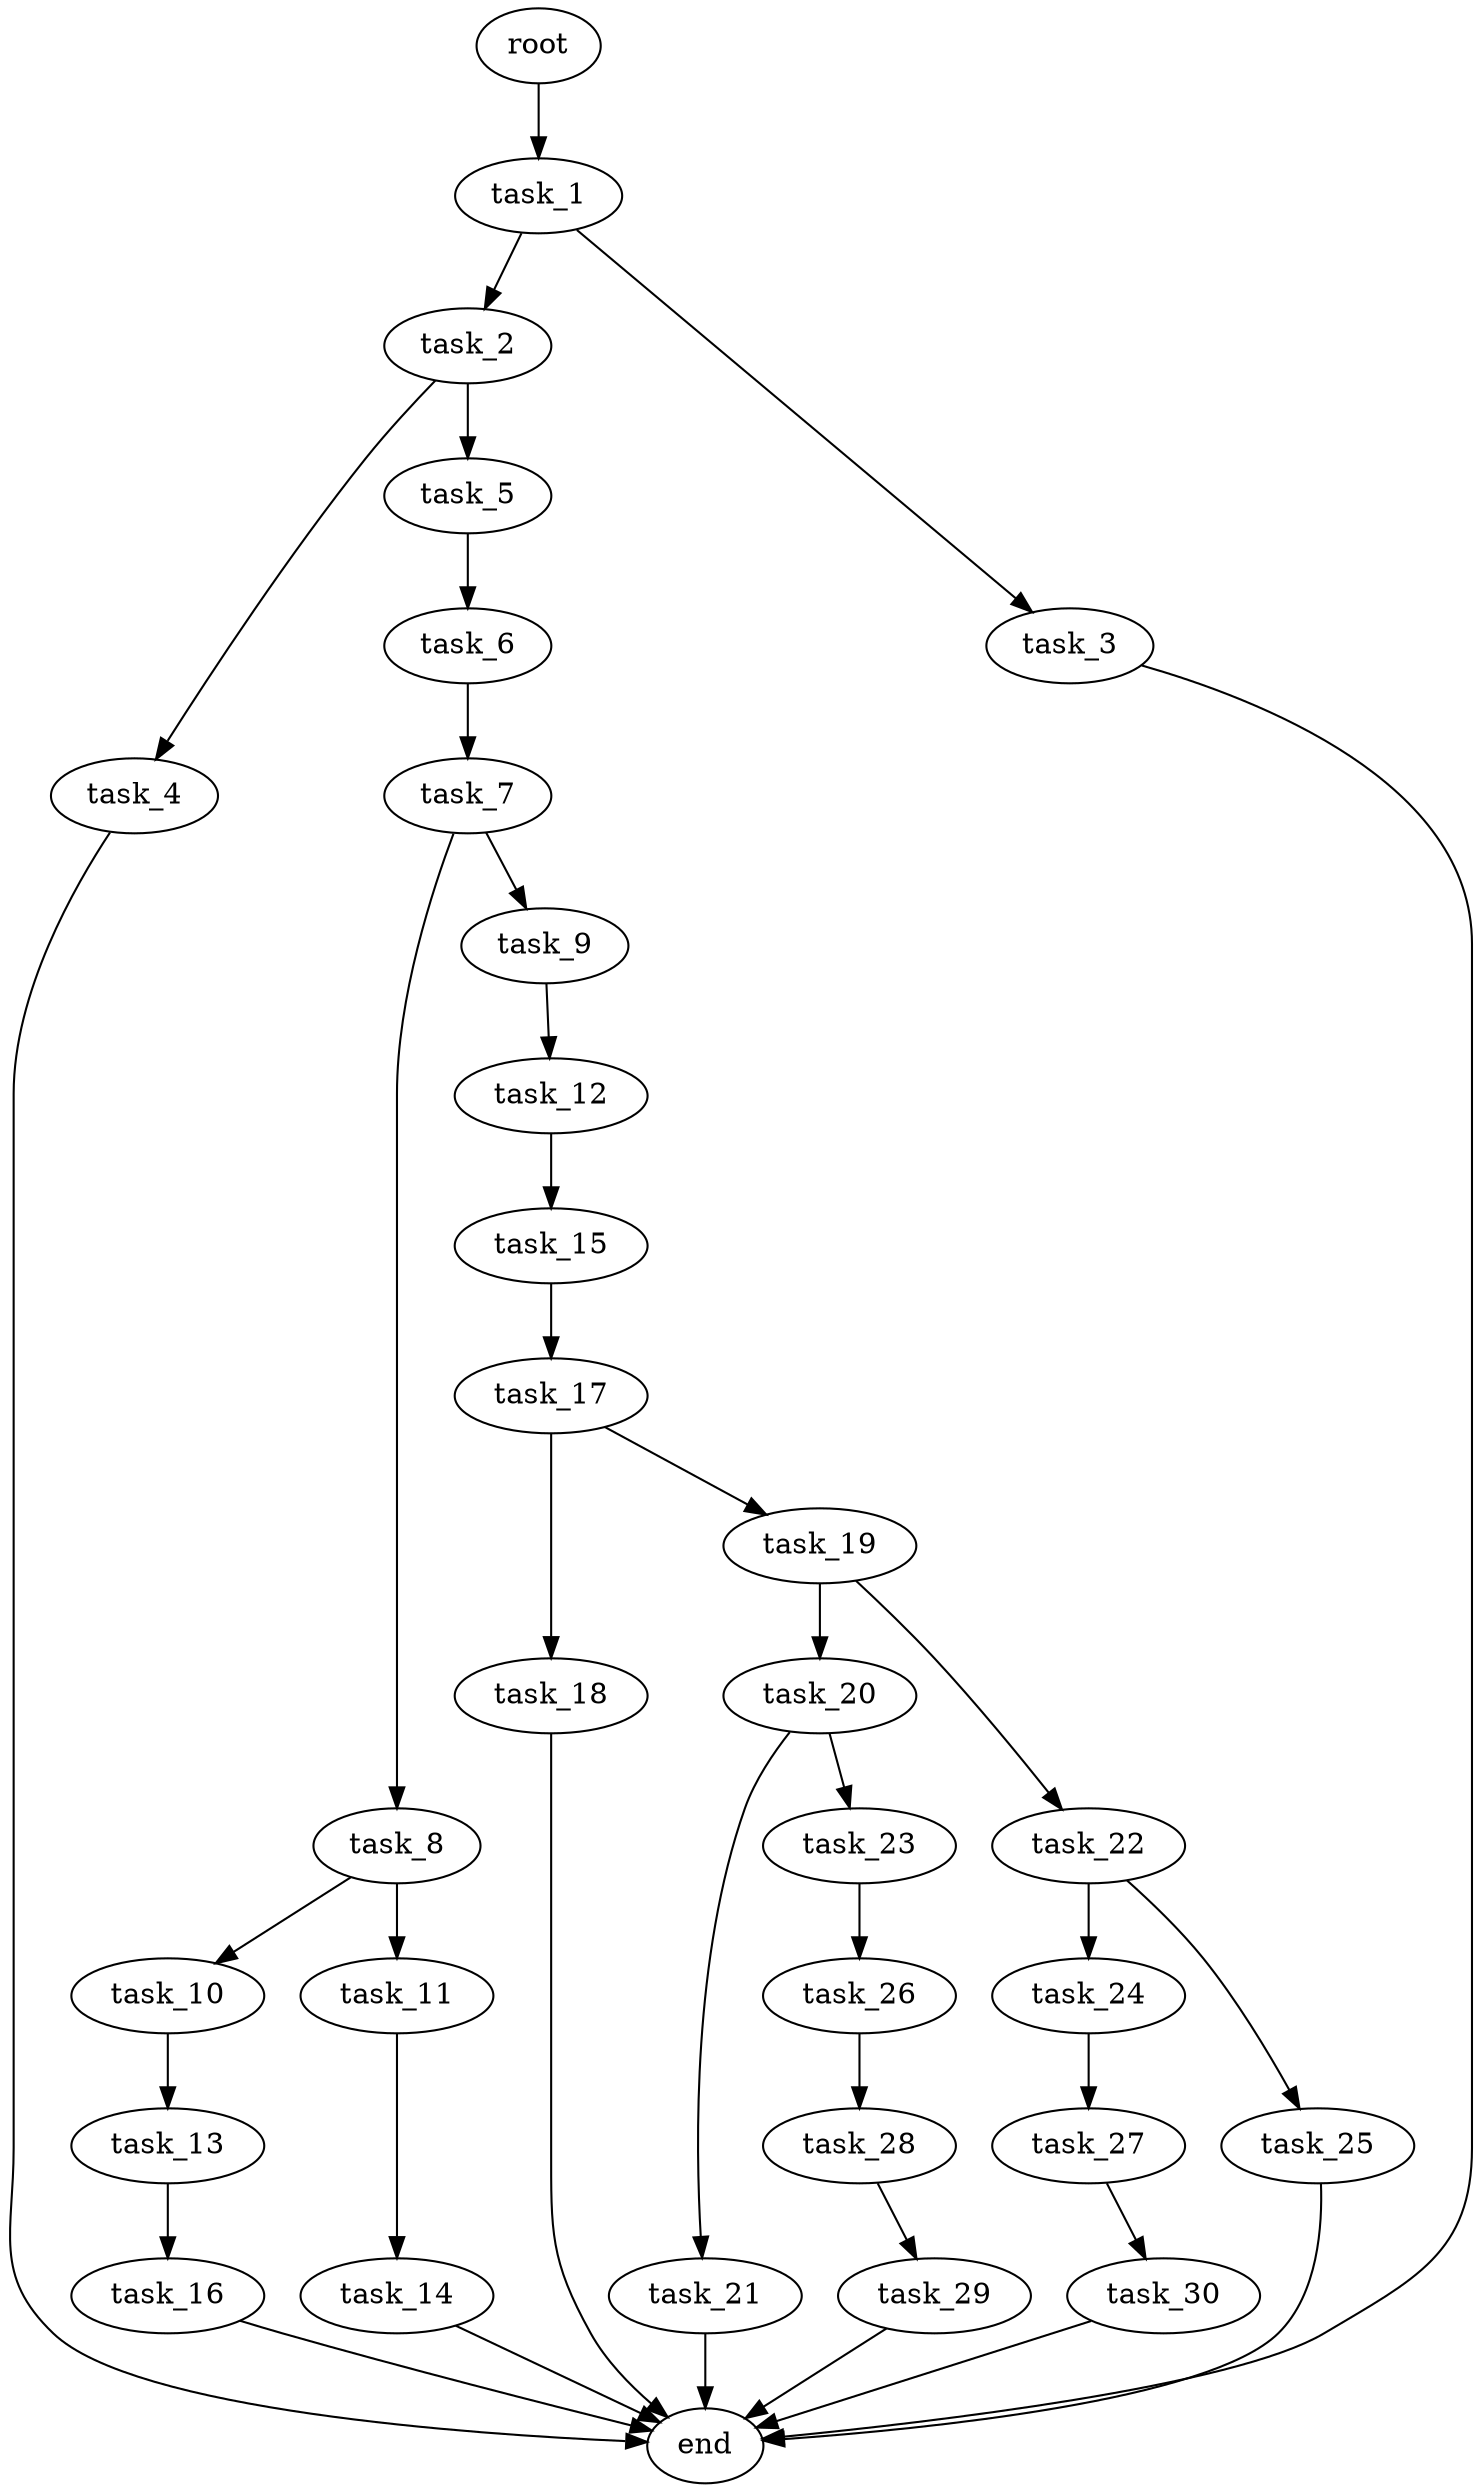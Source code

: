 digraph G {
  root [size="0.000000e+00"];
  task_1 [size="3.219792e+09"];
  task_2 [size="7.308915e+09"];
  task_3 [size="2.259079e+09"];
  task_4 [size="2.638857e+09"];
  task_5 [size="2.963046e+09"];
  task_6 [size="8.288599e+08"];
  task_7 [size="5.585594e+09"];
  task_8 [size="8.728850e+09"];
  task_9 [size="6.595148e+09"];
  task_10 [size="7.352948e+09"];
  task_11 [size="2.059706e+09"];
  task_12 [size="7.810893e+08"];
  task_13 [size="9.717680e+09"];
  task_14 [size="6.036090e+08"];
  task_15 [size="1.322679e+08"];
  task_16 [size="2.162139e+09"];
  task_17 [size="8.185296e+09"];
  task_18 [size="1.879986e+09"];
  task_19 [size="1.046243e+09"];
  task_20 [size="2.087406e+09"];
  task_21 [size="5.905640e+09"];
  task_22 [size="5.276919e+09"];
  task_23 [size="8.584730e+09"];
  task_24 [size="7.605119e+09"];
  task_25 [size="3.118942e+09"];
  task_26 [size="4.540766e+09"];
  task_27 [size="1.540835e+09"];
  task_28 [size="5.045610e+09"];
  task_29 [size="9.141339e+09"];
  task_30 [size="2.188630e+09"];
  end [size="0.000000e+00"];

  root -> task_1 [size="1.000000e-12"];
  task_1 -> task_2 [size="7.308915e+08"];
  task_1 -> task_3 [size="2.259079e+08"];
  task_2 -> task_4 [size="2.638857e+08"];
  task_2 -> task_5 [size="2.963046e+08"];
  task_3 -> end [size="1.000000e-12"];
  task_4 -> end [size="1.000000e-12"];
  task_5 -> task_6 [size="8.288599e+07"];
  task_6 -> task_7 [size="5.585594e+08"];
  task_7 -> task_8 [size="8.728850e+08"];
  task_7 -> task_9 [size="6.595148e+08"];
  task_8 -> task_10 [size="7.352948e+08"];
  task_8 -> task_11 [size="2.059706e+08"];
  task_9 -> task_12 [size="7.810893e+07"];
  task_10 -> task_13 [size="9.717680e+08"];
  task_11 -> task_14 [size="6.036090e+07"];
  task_12 -> task_15 [size="1.322679e+07"];
  task_13 -> task_16 [size="2.162139e+08"];
  task_14 -> end [size="1.000000e-12"];
  task_15 -> task_17 [size="8.185296e+08"];
  task_16 -> end [size="1.000000e-12"];
  task_17 -> task_18 [size="1.879986e+08"];
  task_17 -> task_19 [size="1.046243e+08"];
  task_18 -> end [size="1.000000e-12"];
  task_19 -> task_20 [size="2.087406e+08"];
  task_19 -> task_22 [size="5.276919e+08"];
  task_20 -> task_21 [size="5.905640e+08"];
  task_20 -> task_23 [size="8.584730e+08"];
  task_21 -> end [size="1.000000e-12"];
  task_22 -> task_24 [size="7.605119e+08"];
  task_22 -> task_25 [size="3.118942e+08"];
  task_23 -> task_26 [size="4.540766e+08"];
  task_24 -> task_27 [size="1.540835e+08"];
  task_25 -> end [size="1.000000e-12"];
  task_26 -> task_28 [size="5.045610e+08"];
  task_27 -> task_30 [size="2.188630e+08"];
  task_28 -> task_29 [size="9.141339e+08"];
  task_29 -> end [size="1.000000e-12"];
  task_30 -> end [size="1.000000e-12"];
}

